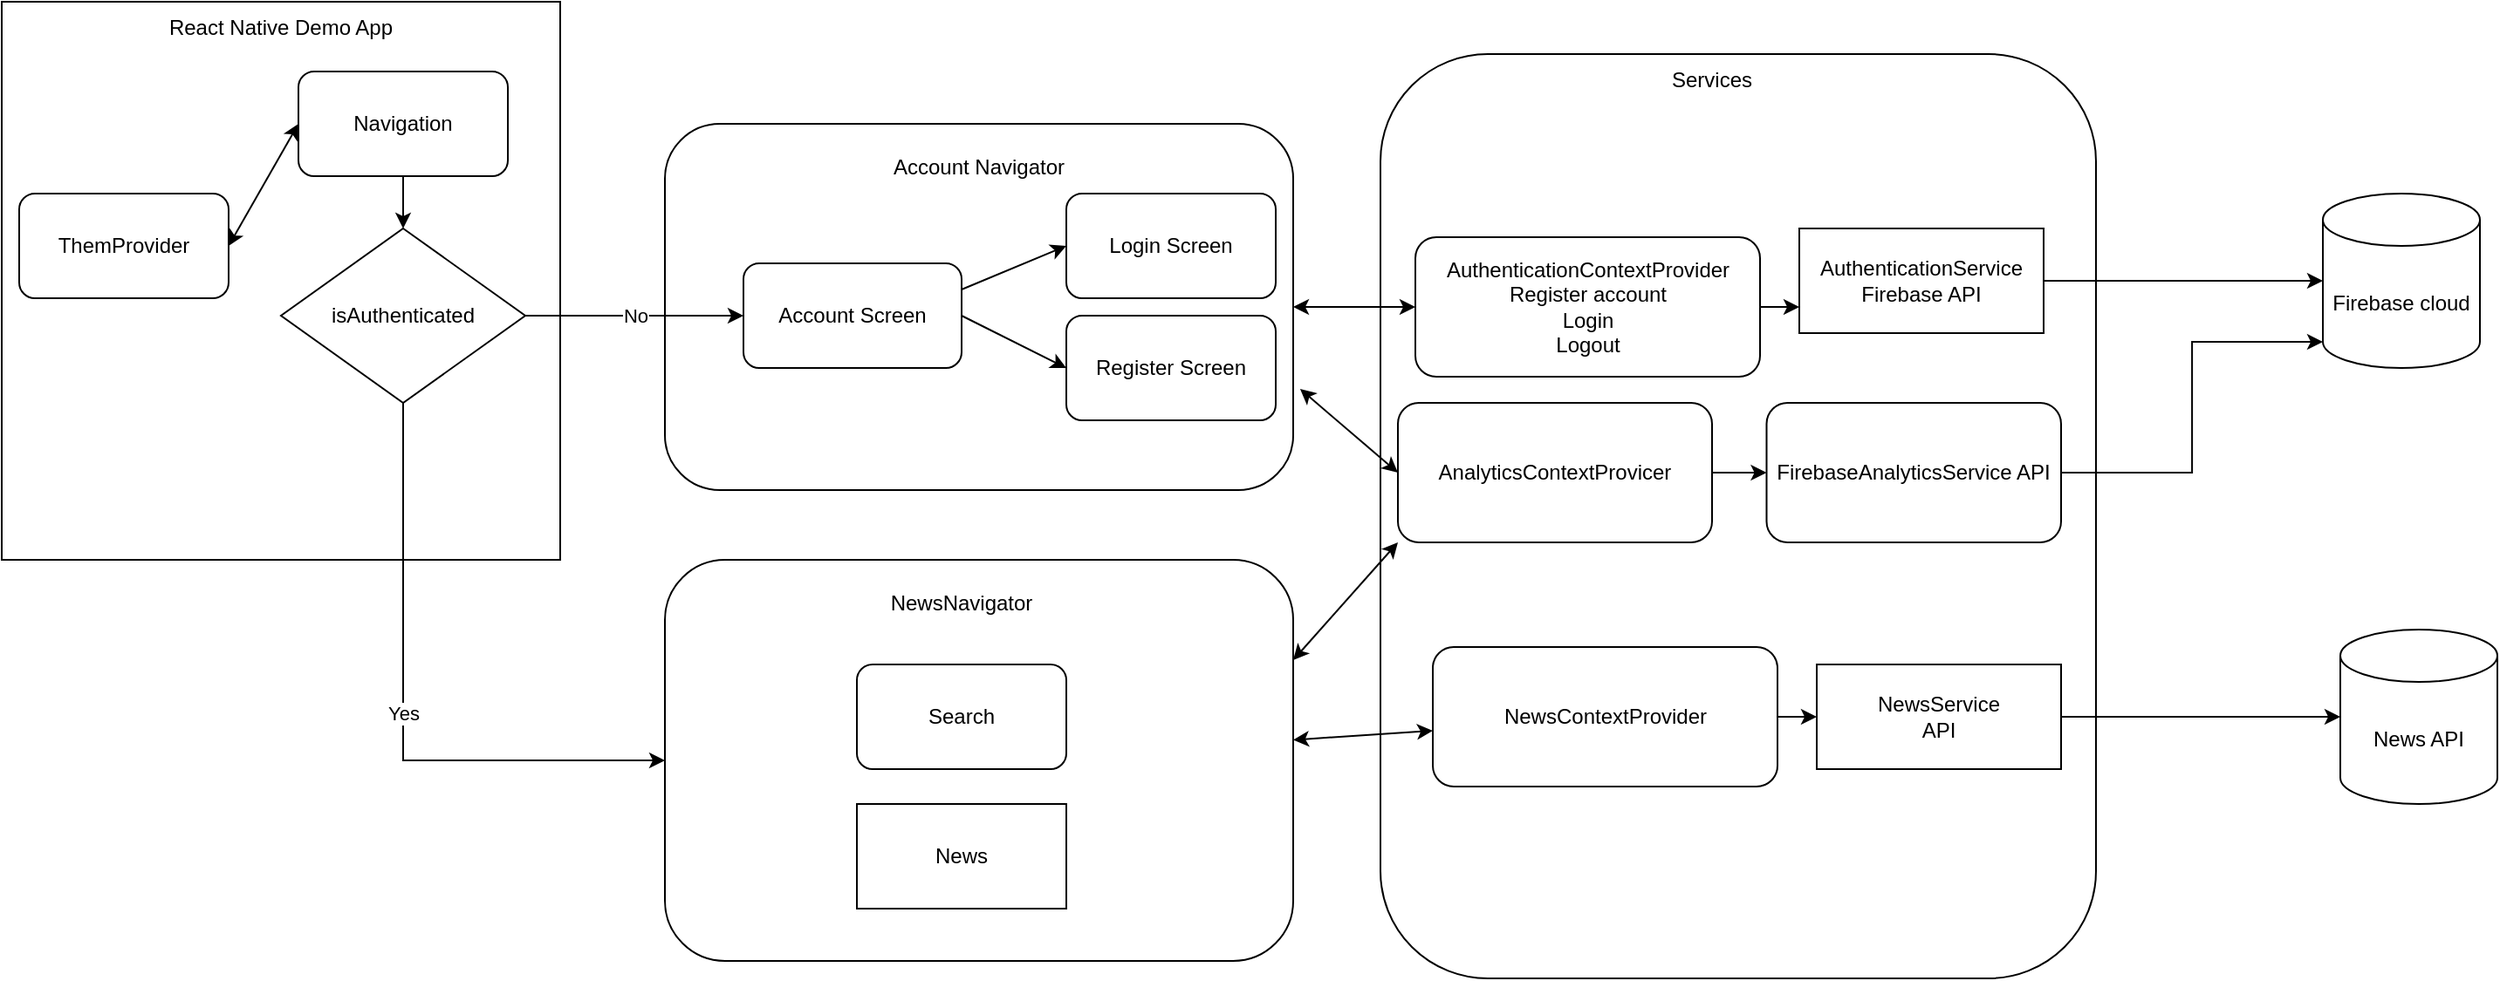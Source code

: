 <mxfile version="15.9.5" pages="2"><diagram id="mAB2Hd_FewT2x0m9SsJd" name="Page-1"><mxGraphModel dx="1131" dy="709" grid="1" gridSize="10" guides="1" tooltips="1" connect="1" arrows="1" fold="1" page="1" pageScale="1" pageWidth="850" pageHeight="1100" math="0" shadow="0"><root><mxCell id="0"/><mxCell id="1" parent="0"/><mxCell id="I2QN_MmtTAth0f26oPpd-23" value="" style="rounded=1;whiteSpace=wrap;html=1;" vertex="1" parent="1"><mxGeometry x="400" y="380" width="360" height="230" as="geometry"/></mxCell><mxCell id="I2QN_MmtTAth0f26oPpd-18" value="" style="rounded=1;whiteSpace=wrap;html=1;" vertex="1" parent="1"><mxGeometry x="810" y="90" width="410" height="530" as="geometry"/></mxCell><mxCell id="qfa-qJMV10boGMTxyTsP-1" value="" style="rounded=1;whiteSpace=wrap;html=1;" parent="1" vertex="1"><mxGeometry x="400" y="130" width="360" height="210" as="geometry"/></mxCell><mxCell id="qfa-qJMV10boGMTxyTsP-2" value="Account Screen" style="rounded=1;whiteSpace=wrap;html=1;" parent="1" vertex="1"><mxGeometry x="445" y="210" width="125" height="60" as="geometry"/></mxCell><mxCell id="qfa-qJMV10boGMTxyTsP-4" value="Firebase cloud" style="shape=cylinder3;whiteSpace=wrap;html=1;boundedLbl=1;backgroundOutline=1;size=15;" parent="1" vertex="1"><mxGeometry x="1350" y="170" width="90" height="100" as="geometry"/></mxCell><mxCell id="qfa-qJMV10boGMTxyTsP-5" value="News API" style="shape=cylinder3;whiteSpace=wrap;html=1;boundedLbl=1;backgroundOutline=1;size=15;" parent="1" vertex="1"><mxGeometry x="1360" y="420" width="90" height="100" as="geometry"/></mxCell><mxCell id="qfa-qJMV10boGMTxyTsP-6" value="Search" style="rounded=1;whiteSpace=wrap;html=1;" parent="1" vertex="1"><mxGeometry x="510" y="440" width="120" height="60" as="geometry"/></mxCell><mxCell id="qfa-qJMV10boGMTxyTsP-7" value="" style="whiteSpace=wrap;html=1;aspect=fixed;" parent="1" vertex="1"><mxGeometry x="20" y="60" width="320" height="320" as="geometry"/></mxCell><mxCell id="I2QN_MmtTAth0f26oPpd-1" style="edgeStyle=orthogonalEdgeStyle;rounded=0;orthogonalLoop=1;jettySize=auto;html=1;" edge="1" parent="1" source="qfa-qJMV10boGMTxyTsP-8" target="qfa-qJMV10boGMTxyTsP-4"><mxGeometry relative="1" as="geometry"/></mxCell><mxCell id="qfa-qJMV10boGMTxyTsP-8" value="AuthenticationService&lt;br&gt;Firebase API" style="rounded=0;whiteSpace=wrap;html=1;" parent="1" vertex="1"><mxGeometry x="1050" y="190" width="140" height="60" as="geometry"/></mxCell><mxCell id="qfa-qJMV10boGMTxyTsP-9" value="News" style="rounded=0;whiteSpace=wrap;html=1;" parent="1" vertex="1"><mxGeometry x="510" y="520" width="120" height="60" as="geometry"/></mxCell><mxCell id="I2QN_MmtTAth0f26oPpd-17" value="" style="edgeStyle=orthogonalEdgeStyle;rounded=0;orthogonalLoop=1;jettySize=auto;html=1;" edge="1" parent="1" source="xDy9iXPPdyzkxgeY5175-1" target="I2QN_MmtTAth0f26oPpd-4"><mxGeometry relative="1" as="geometry"/></mxCell><mxCell id="xDy9iXPPdyzkxgeY5175-1" value="Navigation" style="rounded=1;whiteSpace=wrap;html=1;" vertex="1" parent="1"><mxGeometry x="190" y="100" width="120" height="60" as="geometry"/></mxCell><mxCell id="xDy9iXPPdyzkxgeY5175-2" value="ThemProvider" style="rounded=1;whiteSpace=wrap;html=1;" vertex="1" parent="1"><mxGeometry x="30" y="170" width="120" height="60" as="geometry"/></mxCell><mxCell id="I2QN_MmtTAth0f26oPpd-2" style="edgeStyle=orthogonalEdgeStyle;rounded=0;orthogonalLoop=1;jettySize=auto;html=1;entryX=0;entryY=0.75;entryDx=0;entryDy=0;" edge="1" parent="1" source="xDy9iXPPdyzkxgeY5175-3" target="qfa-qJMV10boGMTxyTsP-8"><mxGeometry relative="1" as="geometry"/></mxCell><mxCell id="xDy9iXPPdyzkxgeY5175-3" value="AuthenticationContextProvider&lt;br&gt;Register account&lt;br&gt;Login&lt;br&gt;Logout" style="rounded=1;whiteSpace=wrap;html=1;" vertex="1" parent="1"><mxGeometry x="830" y="195" width="197.5" height="80" as="geometry"/></mxCell><mxCell id="I2QN_MmtTAth0f26oPpd-5" value="No" style="edgeStyle=orthogonalEdgeStyle;rounded=0;orthogonalLoop=1;jettySize=auto;html=1;exitX=1;exitY=0.5;exitDx=0;exitDy=0;" edge="1" parent="1" source="I2QN_MmtTAth0f26oPpd-4" target="qfa-qJMV10boGMTxyTsP-2"><mxGeometry relative="1" as="geometry"><mxPoint x="400" y="240" as="sourcePoint"/></mxGeometry></mxCell><mxCell id="I2QN_MmtTAth0f26oPpd-28" value="Yes" style="edgeStyle=orthogonalEdgeStyle;rounded=0;orthogonalLoop=1;jettySize=auto;html=1;entryX=0;entryY=0.5;entryDx=0;entryDy=0;" edge="1" parent="1" source="I2QN_MmtTAth0f26oPpd-4" target="I2QN_MmtTAth0f26oPpd-23"><mxGeometry relative="1" as="geometry"><mxPoint x="370" y="590" as="targetPoint"/><Array as="points"><mxPoint x="250" y="495"/></Array></mxGeometry></mxCell><mxCell id="I2QN_MmtTAth0f26oPpd-4" value="isAuthenticated" style="rhombus;whiteSpace=wrap;html=1;" vertex="1" parent="1"><mxGeometry x="180" y="190" width="140" height="100" as="geometry"/></mxCell><mxCell id="I2QN_MmtTAth0f26oPpd-6" value="Login Screen" style="rounded=1;whiteSpace=wrap;html=1;" vertex="1" parent="1"><mxGeometry x="630" y="170" width="120" height="60" as="geometry"/></mxCell><mxCell id="I2QN_MmtTAth0f26oPpd-7" value="Register Screen" style="rounded=1;whiteSpace=wrap;html=1;" vertex="1" parent="1"><mxGeometry x="630" y="240" width="120" height="60" as="geometry"/></mxCell><mxCell id="I2QN_MmtTAth0f26oPpd-10" value="" style="endArrow=classic;html=1;rounded=0;entryX=0;entryY=0.5;entryDx=0;entryDy=0;exitX=1;exitY=0.25;exitDx=0;exitDy=0;" edge="1" parent="1" source="qfa-qJMV10boGMTxyTsP-2" target="I2QN_MmtTAth0f26oPpd-6"><mxGeometry width="50" height="50" relative="1" as="geometry"><mxPoint x="580" y="200" as="sourcePoint"/><mxPoint x="630" y="150" as="targetPoint"/></mxGeometry></mxCell><mxCell id="I2QN_MmtTAth0f26oPpd-11" value="" style="endArrow=classic;html=1;rounded=0;exitX=1;exitY=0.5;exitDx=0;exitDy=0;entryX=0;entryY=0.5;entryDx=0;entryDy=0;" edge="1" parent="1" source="qfa-qJMV10boGMTxyTsP-2" target="I2QN_MmtTAth0f26oPpd-7"><mxGeometry width="50" height="50" relative="1" as="geometry"><mxPoint x="590" y="210" as="sourcePoint"/><mxPoint x="640" y="160" as="targetPoint"/></mxGeometry></mxCell><mxCell id="I2QN_MmtTAth0f26oPpd-13" value="Account Navigator" style="text;html=1;strokeColor=none;fillColor=none;align=center;verticalAlign=middle;whiteSpace=wrap;rounded=0;" vertex="1" parent="1"><mxGeometry x="520" y="140" width="120" height="30" as="geometry"/></mxCell><mxCell id="I2QN_MmtTAth0f26oPpd-19" value="Services" style="text;html=1;strokeColor=none;fillColor=none;align=center;verticalAlign=middle;whiteSpace=wrap;rounded=0;" vertex="1" parent="1"><mxGeometry x="940" y="90" width="120" height="30" as="geometry"/></mxCell><mxCell id="I2QN_MmtTAth0f26oPpd-20" value="" style="endArrow=classic;startArrow=classic;html=1;rounded=0;exitX=1;exitY=0.5;exitDx=0;exitDy=0;" edge="1" parent="1" source="qfa-qJMV10boGMTxyTsP-1" target="xDy9iXPPdyzkxgeY5175-3"><mxGeometry width="50" height="50" relative="1" as="geometry"><mxPoint x="770" y="260" as="sourcePoint"/><mxPoint x="820" y="210" as="targetPoint"/></mxGeometry></mxCell><mxCell id="I2QN_MmtTAth0f26oPpd-21" value="" style="endArrow=classic;startArrow=classic;html=1;rounded=0;exitX=1;exitY=0.5;exitDx=0;exitDy=0;entryX=0;entryY=0.5;entryDx=0;entryDy=0;" edge="1" parent="1" source="xDy9iXPPdyzkxgeY5175-2" target="xDy9iXPPdyzkxgeY5175-1"><mxGeometry width="50" height="50" relative="1" as="geometry"><mxPoint x="160" y="190" as="sourcePoint"/><mxPoint x="210" y="140" as="targetPoint"/></mxGeometry></mxCell><mxCell id="I2QN_MmtTAth0f26oPpd-22" value="React Native Demo App" style="text;html=1;strokeColor=none;fillColor=none;align=center;verticalAlign=middle;whiteSpace=wrap;rounded=0;" vertex="1" parent="1"><mxGeometry x="90" y="60" width="180" height="30" as="geometry"/></mxCell><mxCell id="I2QN_MmtTAth0f26oPpd-24" value="" style="endArrow=classic;startArrow=classic;html=1;rounded=0;entryX=0;entryY=0.6;entryDx=0;entryDy=0;entryPerimeter=0;" edge="1" parent="1" source="I2QN_MmtTAth0f26oPpd-23" target="I2QN_MmtTAth0f26oPpd-29"><mxGeometry width="50" height="50" relative="1" as="geometry"><mxPoint x="790" y="460" as="sourcePoint"/><mxPoint x="840" y="410" as="targetPoint"/></mxGeometry></mxCell><mxCell id="I2QN_MmtTAth0f26oPpd-27" value="NewsNavigator" style="text;html=1;strokeColor=none;fillColor=none;align=center;verticalAlign=middle;whiteSpace=wrap;rounded=0;" vertex="1" parent="1"><mxGeometry x="510" y="390" width="120" height="30" as="geometry"/></mxCell><mxCell id="I2QN_MmtTAth0f26oPpd-34" value="" style="edgeStyle=orthogonalEdgeStyle;rounded=0;orthogonalLoop=1;jettySize=auto;html=1;" edge="1" parent="1" source="I2QN_MmtTAth0f26oPpd-29" target="I2QN_MmtTAth0f26oPpd-30"><mxGeometry relative="1" as="geometry"/></mxCell><mxCell id="I2QN_MmtTAth0f26oPpd-29" value="NewsContextProvider" style="rounded=1;whiteSpace=wrap;html=1;" vertex="1" parent="1"><mxGeometry x="840" y="430" width="197.5" height="80" as="geometry"/></mxCell><mxCell id="I2QN_MmtTAth0f26oPpd-31" style="edgeStyle=orthogonalEdgeStyle;rounded=0;orthogonalLoop=1;jettySize=auto;html=1;entryX=0;entryY=0.5;entryDx=0;entryDy=0;entryPerimeter=0;" edge="1" parent="1" source="I2QN_MmtTAth0f26oPpd-30" target="qfa-qJMV10boGMTxyTsP-5"><mxGeometry relative="1" as="geometry"/></mxCell><mxCell id="I2QN_MmtTAth0f26oPpd-30" value="NewsService&lt;br&gt;API" style="rounded=0;whiteSpace=wrap;html=1;" vertex="1" parent="1"><mxGeometry x="1060" y="440" width="140" height="60" as="geometry"/></mxCell><mxCell id="I2QN_MmtTAth0f26oPpd-38" value="" style="edgeStyle=orthogonalEdgeStyle;rounded=0;orthogonalLoop=1;jettySize=auto;html=1;" edge="1" parent="1" source="I2QN_MmtTAth0f26oPpd-35" target="I2QN_MmtTAth0f26oPpd-36"><mxGeometry relative="1" as="geometry"/></mxCell><mxCell id="I2QN_MmtTAth0f26oPpd-35" value="AnalyticsContextProvicer" style="rounded=1;whiteSpace=wrap;html=1;" vertex="1" parent="1"><mxGeometry x="820" y="290" width="180" height="80" as="geometry"/></mxCell><mxCell id="I2QN_MmtTAth0f26oPpd-37" style="edgeStyle=orthogonalEdgeStyle;rounded=0;orthogonalLoop=1;jettySize=auto;html=1;entryX=0;entryY=1;entryDx=0;entryDy=-15;entryPerimeter=0;" edge="1" parent="1" source="I2QN_MmtTAth0f26oPpd-36" target="qfa-qJMV10boGMTxyTsP-4"><mxGeometry relative="1" as="geometry"><mxPoint x="1300" y="270" as="targetPoint"/></mxGeometry></mxCell><mxCell id="I2QN_MmtTAth0f26oPpd-36" value="FirebaseAnalyticsService API" style="rounded=1;whiteSpace=wrap;html=1;" vertex="1" parent="1"><mxGeometry x="1031.25" y="290" width="168.75" height="80" as="geometry"/></mxCell><mxCell id="I2QN_MmtTAth0f26oPpd-39" value="" style="endArrow=classic;startArrow=classic;html=1;rounded=0;exitX=1.011;exitY=0.724;exitDx=0;exitDy=0;exitPerimeter=0;entryX=0;entryY=0.5;entryDx=0;entryDy=0;" edge="1" parent="1" source="qfa-qJMV10boGMTxyTsP-1" target="I2QN_MmtTAth0f26oPpd-35"><mxGeometry width="50" height="50" relative="1" as="geometry"><mxPoint x="770" y="235" as="sourcePoint"/><mxPoint x="840" y="239.148" as="targetPoint"/></mxGeometry></mxCell><mxCell id="I2QN_MmtTAth0f26oPpd-40" value="" style="endArrow=classic;startArrow=classic;html=1;rounded=0;exitX=1;exitY=0.25;exitDx=0;exitDy=0;entryX=0;entryY=1;entryDx=0;entryDy=0;" edge="1" parent="1" source="I2QN_MmtTAth0f26oPpd-23" target="I2QN_MmtTAth0f26oPpd-35"><mxGeometry width="50" height="50" relative="1" as="geometry"><mxPoint x="773.96" y="299.96" as="sourcePoint"/><mxPoint x="830" y="340" as="targetPoint"/></mxGeometry></mxCell></root></mxGraphModel></diagram><diagram id="0nhB2mrVtpB2aBF-qYV0" name="Page-2"><mxGraphModel dx="1131" dy="709" grid="1" gridSize="10" guides="1" tooltips="1" connect="1" arrows="1" fold="1" page="1" pageScale="1" pageWidth="850" pageHeight="1100" math="0" shadow="0"><root><mxCell id="Ja_ww2TC2ZilmBzkH0j9-0"/><mxCell id="Ja_ww2TC2ZilmBzkH0j9-1" parent="Ja_ww2TC2ZilmBzkH0j9-0"/></root></mxGraphModel></diagram></mxfile>